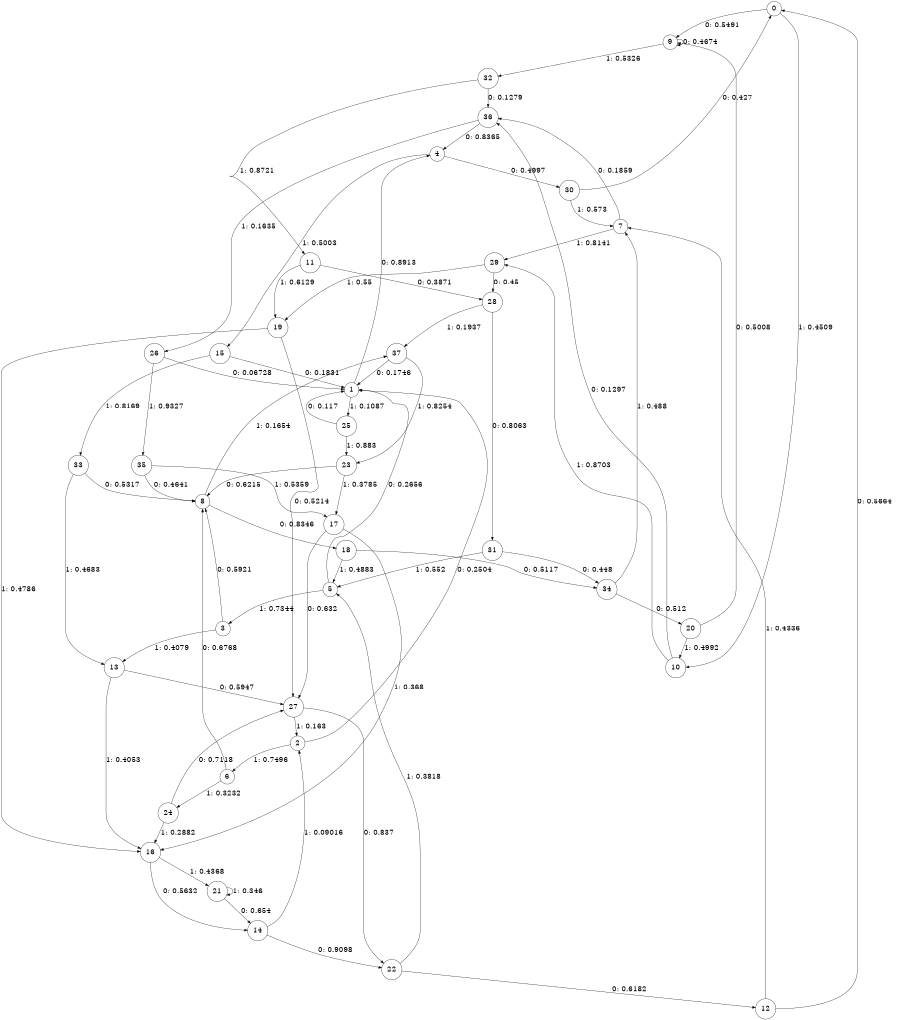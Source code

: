 digraph "ch10faceL7" {
size = "6,8.5";
ratio = "fill";
node [shape = circle];
node [fontsize = 24];
edge [fontsize = 24];
0 -> 9 [label = "0: 0.5491   "];
0 -> 10 [label = "1: 0.4509   "];
1 -> 4 [label = "0: 0.8913   "];
1 -> 25 [label = "1: 0.1087   "];
2 -> 1 [label = "0: 0.2504   "];
2 -> 6 [label = "1: 0.7496   "];
3 -> 8 [label = "0: 0.5921   "];
3 -> 13 [label = "1: 0.4079   "];
4 -> 30 [label = "0: 0.4997   "];
4 -> 15 [label = "1: 0.5003   "];
5 -> 1 [label = "0: 0.2656   "];
5 -> 3 [label = "1: 0.7344   "];
6 -> 8 [label = "0: 0.6768   "];
6 -> 24 [label = "1: 0.3232   "];
7 -> 36 [label = "0: 0.1859   "];
7 -> 29 [label = "1: 0.8141   "];
8 -> 18 [label = "0: 0.8346   "];
8 -> 37 [label = "1: 0.1654   "];
9 -> 9 [label = "0: 0.4674   "];
9 -> 32 [label = "1: 0.5326   "];
10 -> 36 [label = "0: 0.1297   "];
10 -> 29 [label = "1: 0.8703   "];
11 -> 28 [label = "0: 0.3871   "];
11 -> 19 [label = "1: 0.6129   "];
12 -> 0 [label = "0: 0.5664   "];
12 -> 7 [label = "1: 0.4336   "];
13 -> 27 [label = "0: 0.5947   "];
13 -> 16 [label = "1: 0.4053   "];
14 -> 22 [label = "0: 0.9098   "];
14 -> 2 [label = "1: 0.09016  "];
15 -> 1 [label = "0: 0.1831   "];
15 -> 33 [label = "1: 0.8169   "];
16 -> 14 [label = "0: 0.5632   "];
16 -> 21 [label = "1: 0.4368   "];
17 -> 27 [label = "0: 0.632    "];
17 -> 16 [label = "1: 0.368    "];
18 -> 34 [label = "0: 0.5117   "];
18 -> 5 [label = "1: 0.4883   "];
19 -> 27 [label = "0: 0.5214   "];
19 -> 16 [label = "1: 0.4786   "];
20 -> 9 [label = "0: 0.5008   "];
20 -> 10 [label = "1: 0.4992   "];
21 -> 14 [label = "0: 0.654    "];
21 -> 21 [label = "1: 0.346    "];
22 -> 12 [label = "0: 0.6182   "];
22 -> 5 [label = "1: 0.3818   "];
23 -> 8 [label = "0: 0.6215   "];
23 -> 17 [label = "1: 0.3785   "];
24 -> 27 [label = "0: 0.7118   "];
24 -> 16 [label = "1: 0.2882   "];
25 -> 1 [label = "0: 0.117    "];
25 -> 23 [label = "1: 0.883    "];
26 -> 1 [label = "0: 0.06728  "];
26 -> 35 [label = "1: 0.9327   "];
27 -> 22 [label = "0: 0.837    "];
27 -> 2 [label = "1: 0.163    "];
28 -> 31 [label = "0: 0.8063   "];
28 -> 37 [label = "1: 0.1937   "];
29 -> 28 [label = "0: 0.45     "];
29 -> 19 [label = "1: 0.55     "];
30 -> 0 [label = "0: 0.427    "];
30 -> 7 [label = "1: 0.573    "];
31 -> 34 [label = "0: 0.448    "];
31 -> 5 [label = "1: 0.552    "];
32 -> 36 [label = "0: 0.1279   "];
32 -> 11 [label = "1: 0.8721   "];
33 -> 8 [label = "0: 0.5317   "];
33 -> 13 [label = "1: 0.4683   "];
34 -> 20 [label = "0: 0.512    "];
34 -> 7 [label = "1: 0.488    "];
35 -> 8 [label = "0: 0.4641   "];
35 -> 17 [label = "1: 0.5359   "];
36 -> 4 [label = "0: 0.8365   "];
36 -> 26 [label = "1: 0.1635   "];
37 -> 1 [label = "0: 0.1746   "];
37 -> 23 [label = "1: 0.8254   "];
}